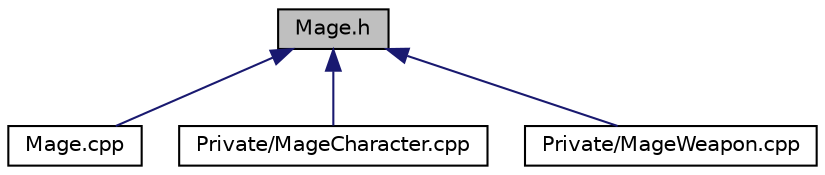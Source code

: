 digraph "Mage.h"
{
 // LATEX_PDF_SIZE
  edge [fontname="Helvetica",fontsize="10",labelfontname="Helvetica",labelfontsize="10"];
  node [fontname="Helvetica",fontsize="10",shape=record];
  Node1 [label="Mage.h",height=0.2,width=0.4,color="black", fillcolor="grey75", style="filled", fontcolor="black",tooltip=" "];
  Node1 -> Node2 [dir="back",color="midnightblue",fontsize="10",style="solid"];
  Node2 [label="Mage.cpp",height=0.2,width=0.4,color="black", fillcolor="white", style="filled",URL="$_mage_8cpp.html",tooltip=" "];
  Node1 -> Node3 [dir="back",color="midnightblue",fontsize="10",style="solid"];
  Node3 [label="Private/MageCharacter.cpp",height=0.2,width=0.4,color="black", fillcolor="white", style="filled",URL="$_mage_character_8cpp.html",tooltip=" "];
  Node1 -> Node4 [dir="back",color="midnightblue",fontsize="10",style="solid"];
  Node4 [label="Private/MageWeapon.cpp",height=0.2,width=0.4,color="black", fillcolor="white", style="filled",URL="$_mage_weapon_8cpp.html",tooltip=" "];
}

